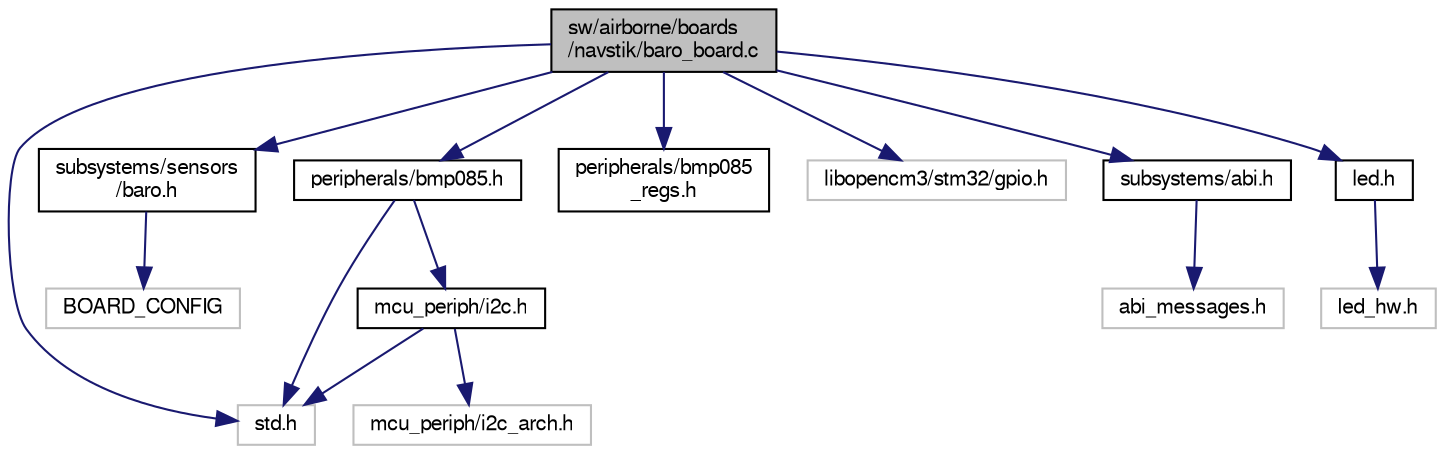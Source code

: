 digraph "sw/airborne/boards/navstik/baro_board.c"
{
  edge [fontname="FreeSans",fontsize="10",labelfontname="FreeSans",labelfontsize="10"];
  node [fontname="FreeSans",fontsize="10",shape=record];
  Node1 [label="sw/airborne/boards\l/navstik/baro_board.c",height=0.2,width=0.4,color="black", fillcolor="grey75", style="filled", fontcolor="black"];
  Node1 -> Node2 [color="midnightblue",fontsize="10",style="solid",fontname="FreeSans"];
  Node2 [label="std.h",height=0.2,width=0.4,color="grey75", fillcolor="white", style="filled"];
  Node1 -> Node3 [color="midnightblue",fontsize="10",style="solid",fontname="FreeSans"];
  Node3 [label="subsystems/sensors\l/baro.h",height=0.2,width=0.4,color="black", fillcolor="white", style="filled",URL="$baro_8h.html",tooltip="Common barometric sensor implementation. "];
  Node3 -> Node4 [color="midnightblue",fontsize="10",style="solid",fontname="FreeSans"];
  Node4 [label="BOARD_CONFIG",height=0.2,width=0.4,color="grey75", fillcolor="white", style="filled"];
  Node1 -> Node5 [color="midnightblue",fontsize="10",style="solid",fontname="FreeSans"];
  Node5 [label="peripherals/bmp085.h",height=0.2,width=0.4,color="black", fillcolor="white", style="filled",URL="$bmp085_8h.html",tooltip="Bosch BMP085 driver interface. "];
  Node5 -> Node6 [color="midnightblue",fontsize="10",style="solid",fontname="FreeSans"];
  Node6 [label="mcu_periph/i2c.h",height=0.2,width=0.4,color="black", fillcolor="white", style="filled",URL="$i2c_8h.html",tooltip="Architecture independent I2C (Inter-Integrated Circuit Bus) API. "];
  Node6 -> Node2 [color="midnightblue",fontsize="10",style="solid",fontname="FreeSans"];
  Node6 -> Node7 [color="midnightblue",fontsize="10",style="solid",fontname="FreeSans"];
  Node7 [label="mcu_periph/i2c_arch.h",height=0.2,width=0.4,color="grey75", fillcolor="white", style="filled"];
  Node5 -> Node2 [color="midnightblue",fontsize="10",style="solid",fontname="FreeSans"];
  Node1 -> Node8 [color="midnightblue",fontsize="10",style="solid",fontname="FreeSans"];
  Node8 [label="peripherals/bmp085\l_regs.h",height=0.2,width=0.4,color="black", fillcolor="white", style="filled",URL="$bmp085__regs_8h.html",tooltip="Bosch BMP085 register definitions. "];
  Node1 -> Node9 [color="midnightblue",fontsize="10",style="solid",fontname="FreeSans"];
  Node9 [label="libopencm3/stm32/gpio.h",height=0.2,width=0.4,color="grey75", fillcolor="white", style="filled"];
  Node1 -> Node10 [color="midnightblue",fontsize="10",style="solid",fontname="FreeSans"];
  Node10 [label="subsystems/abi.h",height=0.2,width=0.4,color="black", fillcolor="white", style="filled",URL="$abi_8h.html",tooltip="Main include for ABI (AirBorneInterface). "];
  Node10 -> Node11 [color="midnightblue",fontsize="10",style="solid",fontname="FreeSans"];
  Node11 [label="abi_messages.h",height=0.2,width=0.4,color="grey75", fillcolor="white", style="filled"];
  Node1 -> Node12 [color="midnightblue",fontsize="10",style="solid",fontname="FreeSans"];
  Node12 [label="led.h",height=0.2,width=0.4,color="black", fillcolor="white", style="filled",URL="$led_8h.html",tooltip="arch independent LED (Light Emitting Diodes) API "];
  Node12 -> Node13 [color="midnightblue",fontsize="10",style="solid",fontname="FreeSans"];
  Node13 [label="led_hw.h",height=0.2,width=0.4,color="grey75", fillcolor="white", style="filled"];
}
